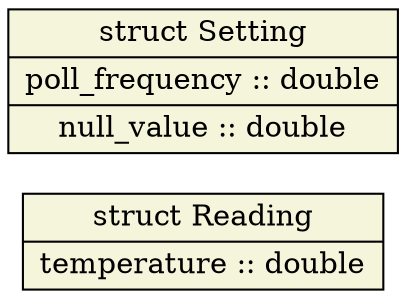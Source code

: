 digraph "temp_sensor" {
node [style=filled, shape=record];
edge [arrowsize=0.5];
rankdir=LR
node [fillcolor=beige];
Reading [label="struct Reading|<field_temperature>temperature :: double"];
node [fillcolor=beige];
Setting [label="struct Setting|<field_poll_frequency>poll_frequency :: double|<field_null_value>null_value :: double"];
}
